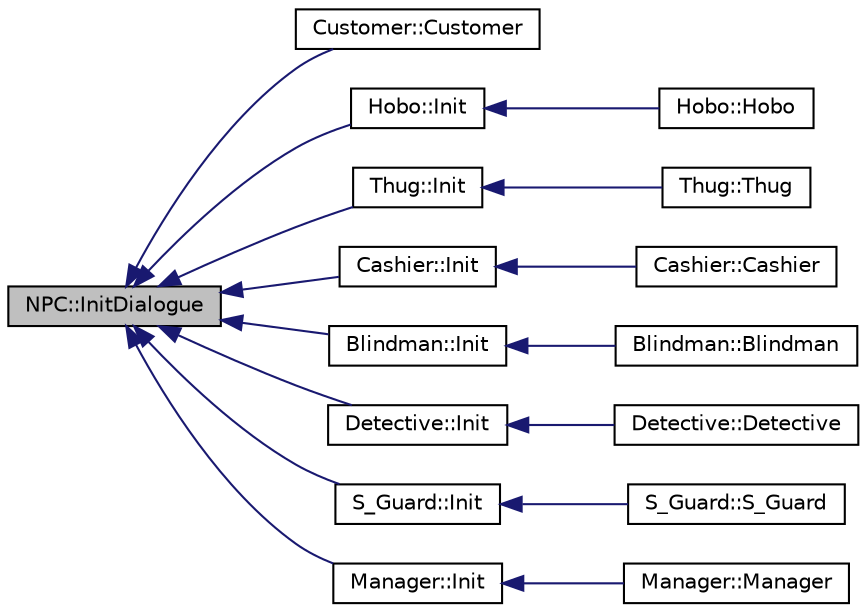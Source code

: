 digraph "NPC::InitDialogue"
{
  bgcolor="transparent";
  edge [fontname="Helvetica",fontsize="10",labelfontname="Helvetica",labelfontsize="10"];
  node [fontname="Helvetica",fontsize="10",shape=record];
  rankdir="LR";
  Node1 [label="NPC::InitDialogue",height=0.2,width=0.4,color="black", fillcolor="grey75", style="filled", fontcolor="black"];
  Node1 -> Node2 [dir="back",color="midnightblue",fontsize="10",style="solid",fontname="Helvetica"];
  Node2 [label="Customer::Customer",height=0.2,width=0.4,color="black",URL="$classCustomer.html#abcc8fae9701e5ba9d7d6fe44498b34e3"];
  Node1 -> Node3 [dir="back",color="midnightblue",fontsize="10",style="solid",fontname="Helvetica"];
  Node3 [label="Hobo::Init",height=0.2,width=0.4,color="black",URL="$classHobo.html#a1081ed24676f684229be89ec03c2179e",tooltip="Hobo initializer. "];
  Node3 -> Node4 [dir="back",color="midnightblue",fontsize="10",style="solid",fontname="Helvetica"];
  Node4 [label="Hobo::Hobo",height=0.2,width=0.4,color="black",URL="$classHobo.html#aab2baf5238210a47f68e9e7972c4be71"];
  Node1 -> Node5 [dir="back",color="midnightblue",fontsize="10",style="solid",fontname="Helvetica"];
  Node5 [label="Thug::Init",height=0.2,width=0.4,color="black",URL="$classThug.html#af2a1de6b86c5760ca4aada0be45e941e",tooltip="Thug Initializer. "];
  Node5 -> Node6 [dir="back",color="midnightblue",fontsize="10",style="solid",fontname="Helvetica"];
  Node6 [label="Thug::Thug",height=0.2,width=0.4,color="black",URL="$classThug.html#a7347e5d5b6ccf56d1b7705a220b21d59"];
  Node1 -> Node7 [dir="back",color="midnightblue",fontsize="10",style="solid",fontname="Helvetica"];
  Node7 [label="Cashier::Init",height=0.2,width=0.4,color="black",URL="$classCashier.html#a378b4d5a8fc2364208422989deb97150",tooltip="Cashier Initializer. "];
  Node7 -> Node8 [dir="back",color="midnightblue",fontsize="10",style="solid",fontname="Helvetica"];
  Node8 [label="Cashier::Cashier",height=0.2,width=0.4,color="black",URL="$classCashier.html#a9dd99a4a5f4c5295aaa4584b21e30aec"];
  Node1 -> Node9 [dir="back",color="midnightblue",fontsize="10",style="solid",fontname="Helvetica"];
  Node9 [label="Blindman::Init",height=0.2,width=0.4,color="black",URL="$classBlindman.html#a8ca8c8b76aae45b2b7a2fdc59c8e5a89",tooltip="Blindman Initializer. "];
  Node9 -> Node10 [dir="back",color="midnightblue",fontsize="10",style="solid",fontname="Helvetica"];
  Node10 [label="Blindman::Blindman",height=0.2,width=0.4,color="black",URL="$classBlindman.html#a95e87f7791f5838fe069515f5734f89d"];
  Node1 -> Node11 [dir="back",color="midnightblue",fontsize="10",style="solid",fontname="Helvetica"];
  Node11 [label="Detective::Init",height=0.2,width=0.4,color="black",URL="$classDetective.html#a809658e990799aabf8b50e202b778f64",tooltip="Detective Initializer. "];
  Node11 -> Node12 [dir="back",color="midnightblue",fontsize="10",style="solid",fontname="Helvetica"];
  Node12 [label="Detective::Detective",height=0.2,width=0.4,color="black",URL="$classDetective.html#ad8787c005a9da6c916c77e59f6f9266c"];
  Node1 -> Node13 [dir="back",color="midnightblue",fontsize="10",style="solid",fontname="Helvetica"];
  Node13 [label="S_Guard::Init",height=0.2,width=0.4,color="black",URL="$classS__Guard.html#aa9a7504d085783dba34dd2ce54b125ea",tooltip="Security guard Initializer. "];
  Node13 -> Node14 [dir="back",color="midnightblue",fontsize="10",style="solid",fontname="Helvetica"];
  Node14 [label="S_Guard::S_Guard",height=0.2,width=0.4,color="black",URL="$classS__Guard.html#abd085439dbecd0fdedae78b5a61f5a08"];
  Node1 -> Node15 [dir="back",color="midnightblue",fontsize="10",style="solid",fontname="Helvetica"];
  Node15 [label="Manager::Init",height=0.2,width=0.4,color="black",URL="$classManager.html#a200a7092507e1769240452e88996127b",tooltip="Manager Initializer. "];
  Node15 -> Node16 [dir="back",color="midnightblue",fontsize="10",style="solid",fontname="Helvetica"];
  Node16 [label="Manager::Manager",height=0.2,width=0.4,color="black",URL="$classManager.html#a1658ff9f18e38ccd9cb8b0b371b9c20b"];
}
